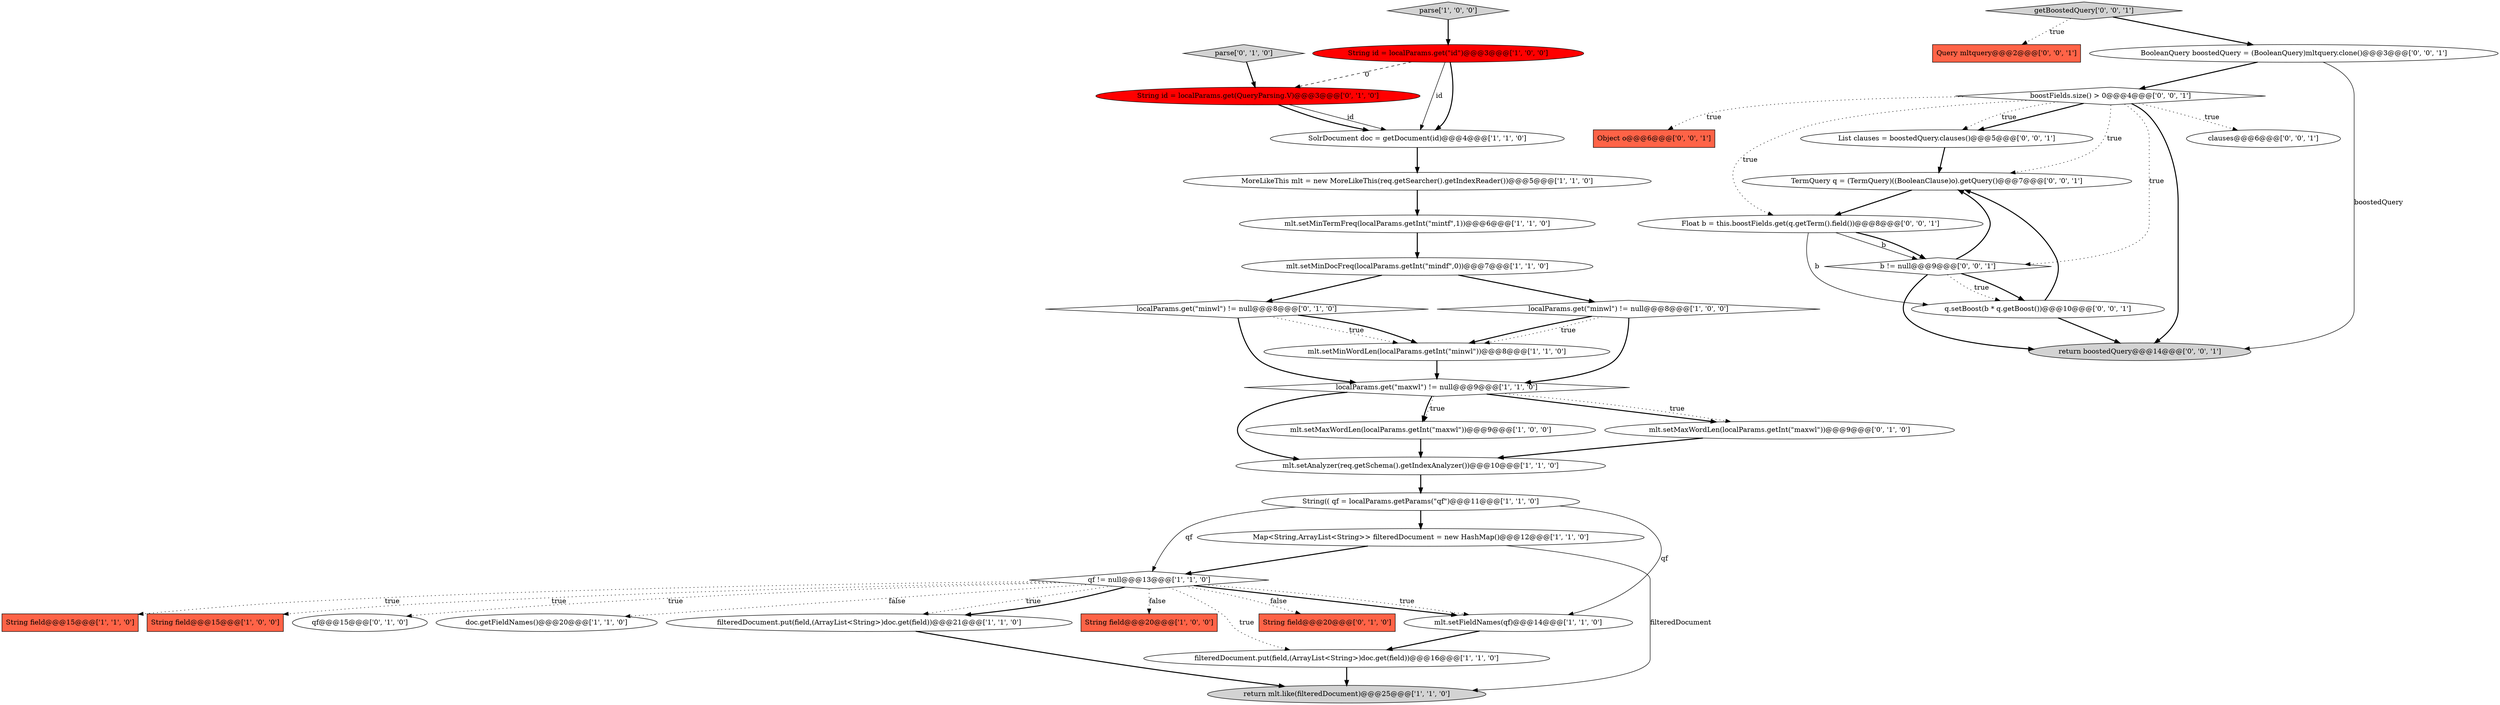 digraph {
10 [style = filled, label = "qf != null@@@13@@@['1', '1', '0']", fillcolor = white, shape = diamond image = "AAA0AAABBB1BBB"];
15 [style = filled, label = "localParams.get(\"maxwl\") != null@@@9@@@['1', '1', '0']", fillcolor = white, shape = diamond image = "AAA0AAABBB1BBB"];
31 [style = filled, label = "Query mltquery@@@2@@@['0', '0', '1']", fillcolor = tomato, shape = box image = "AAA0AAABBB3BBB"];
9 [style = filled, label = "mlt.setAnalyzer(req.getSchema().getIndexAnalyzer())@@@10@@@['1', '1', '0']", fillcolor = white, shape = ellipse image = "AAA0AAABBB1BBB"];
35 [style = filled, label = "TermQuery q = (TermQuery)((BooleanClause)o).getQuery()@@@7@@@['0', '0', '1']", fillcolor = white, shape = ellipse image = "AAA0AAABBB3BBB"];
24 [style = filled, label = "String field@@@20@@@['0', '1', '0']", fillcolor = tomato, shape = box image = "AAA0AAABBB2BBB"];
2 [style = filled, label = "filteredDocument.put(field,(ArrayList<String>)doc.get(field))@@@21@@@['1', '1', '0']", fillcolor = white, shape = ellipse image = "AAA0AAABBB1BBB"];
22 [style = filled, label = "localParams.get(\"minwl\") != null@@@8@@@['0', '1', '0']", fillcolor = white, shape = diamond image = "AAA0AAABBB2BBB"];
19 [style = filled, label = "filteredDocument.put(field,(ArrayList<String>)doc.get(field))@@@16@@@['1', '1', '0']", fillcolor = white, shape = ellipse image = "AAA0AAABBB1BBB"];
1 [style = filled, label = "localParams.get(\"minwl\") != null@@@8@@@['1', '0', '0']", fillcolor = white, shape = diamond image = "AAA0AAABBB1BBB"];
3 [style = filled, label = "mlt.setMinDocFreq(localParams.getInt(\"mindf\",0))@@@7@@@['1', '1', '0']", fillcolor = white, shape = ellipse image = "AAA0AAABBB1BBB"];
7 [style = filled, label = "String field@@@15@@@['1', '1', '0']", fillcolor = tomato, shape = box image = "AAA0AAABBB1BBB"];
6 [style = filled, label = "parse['1', '0', '0']", fillcolor = lightgray, shape = diamond image = "AAA0AAABBB1BBB"];
13 [style = filled, label = "mlt.setMaxWordLen(localParams.getInt(\"maxwl\"))@@@9@@@['1', '0', '0']", fillcolor = white, shape = ellipse image = "AAA0AAABBB1BBB"];
32 [style = filled, label = "b != null@@@9@@@['0', '0', '1']", fillcolor = white, shape = diamond image = "AAA0AAABBB3BBB"];
16 [style = filled, label = "String(( qf = localParams.getParams(\"qf\")@@@11@@@['1', '1', '0']", fillcolor = white, shape = ellipse image = "AAA0AAABBB1BBB"];
37 [style = filled, label = "boostFields.size() > 0@@@4@@@['0', '0', '1']", fillcolor = white, shape = diamond image = "AAA0AAABBB3BBB"];
39 [style = filled, label = "clauses@@@6@@@['0', '0', '1']", fillcolor = white, shape = ellipse image = "AAA0AAABBB3BBB"];
4 [style = filled, label = "String field@@@15@@@['1', '0', '0']", fillcolor = tomato, shape = box image = "AAA0AAABBB1BBB"];
14 [style = filled, label = "mlt.setMinTermFreq(localParams.getInt(\"mintf\",1))@@@6@@@['1', '1', '0']", fillcolor = white, shape = ellipse image = "AAA0AAABBB1BBB"];
38 [style = filled, label = "Object o@@@6@@@['0', '0', '1']", fillcolor = tomato, shape = box image = "AAA0AAABBB3BBB"];
27 [style = filled, label = "parse['0', '1', '0']", fillcolor = lightgray, shape = diamond image = "AAA0AAABBB2BBB"];
18 [style = filled, label = "mlt.setMinWordLen(localParams.getInt(\"minwl\"))@@@8@@@['1', '1', '0']", fillcolor = white, shape = ellipse image = "AAA0AAABBB1BBB"];
26 [style = filled, label = "qf@@@15@@@['0', '1', '0']", fillcolor = white, shape = ellipse image = "AAA0AAABBB2BBB"];
17 [style = filled, label = "doc.getFieldNames()@@@20@@@['1', '1', '0']", fillcolor = white, shape = ellipse image = "AAA0AAABBB1BBB"];
33 [style = filled, label = "q.setBoost(b * q.getBoost())@@@10@@@['0', '0', '1']", fillcolor = white, shape = ellipse image = "AAA0AAABBB3BBB"];
30 [style = filled, label = "getBoostedQuery['0', '0', '1']", fillcolor = lightgray, shape = diamond image = "AAA0AAABBB3BBB"];
0 [style = filled, label = "String id = localParams.get(\"id\")@@@3@@@['1', '0', '0']", fillcolor = red, shape = ellipse image = "AAA1AAABBB1BBB"];
28 [style = filled, label = "List clauses = boostedQuery.clauses()@@@5@@@['0', '0', '1']", fillcolor = white, shape = ellipse image = "AAA0AAABBB3BBB"];
11 [style = filled, label = "String field@@@20@@@['1', '0', '0']", fillcolor = tomato, shape = box image = "AAA0AAABBB1BBB"];
25 [style = filled, label = "String id = localParams.get(QueryParsing.V)@@@3@@@['0', '1', '0']", fillcolor = red, shape = ellipse image = "AAA1AAABBB2BBB"];
21 [style = filled, label = "Map<String,ArrayList<String>> filteredDocument = new HashMap()@@@12@@@['1', '1', '0']", fillcolor = white, shape = ellipse image = "AAA0AAABBB1BBB"];
20 [style = filled, label = "mlt.setFieldNames(qf)@@@14@@@['1', '1', '0']", fillcolor = white, shape = ellipse image = "AAA0AAABBB1BBB"];
5 [style = filled, label = "MoreLikeThis mlt = new MoreLikeThis(req.getSearcher().getIndexReader())@@@5@@@['1', '1', '0']", fillcolor = white, shape = ellipse image = "AAA0AAABBB1BBB"];
12 [style = filled, label = "return mlt.like(filteredDocument)@@@25@@@['1', '1', '0']", fillcolor = lightgray, shape = ellipse image = "AAA0AAABBB1BBB"];
23 [style = filled, label = "mlt.setMaxWordLen(localParams.getInt(\"maxwl\"))@@@9@@@['0', '1', '0']", fillcolor = white, shape = ellipse image = "AAA0AAABBB2BBB"];
8 [style = filled, label = "SolrDocument doc = getDocument(id)@@@4@@@['1', '1', '0']", fillcolor = white, shape = ellipse image = "AAA0AAABBB1BBB"];
36 [style = filled, label = "BooleanQuery boostedQuery = (BooleanQuery)mltquery.clone()@@@3@@@['0', '0', '1']", fillcolor = white, shape = ellipse image = "AAA0AAABBB3BBB"];
34 [style = filled, label = "return boostedQuery@@@14@@@['0', '0', '1']", fillcolor = lightgray, shape = ellipse image = "AAA0AAABBB3BBB"];
29 [style = filled, label = "Float b = this.boostFields.get(q.getTerm().field())@@@8@@@['0', '0', '1']", fillcolor = white, shape = ellipse image = "AAA0AAABBB3BBB"];
14->3 [style = bold, label=""];
32->35 [style = bold, label=""];
21->10 [style = bold, label=""];
15->23 [style = bold, label=""];
33->35 [style = bold, label=""];
15->13 [style = bold, label=""];
10->20 [style = bold, label=""];
22->15 [style = bold, label=""];
37->28 [style = bold, label=""];
35->29 [style = bold, label=""];
22->18 [style = dotted, label="true"];
10->24 [style = dotted, label="false"];
3->1 [style = bold, label=""];
19->12 [style = bold, label=""];
1->15 [style = bold, label=""];
18->15 [style = bold, label=""];
1->18 [style = bold, label=""];
30->36 [style = bold, label=""];
6->0 [style = bold, label=""];
37->29 [style = dotted, label="true"];
32->34 [style = bold, label=""];
5->14 [style = bold, label=""];
16->20 [style = solid, label="qf"];
3->22 [style = bold, label=""];
29->32 [style = solid, label="b"];
9->16 [style = bold, label=""];
32->33 [style = bold, label=""];
2->12 [style = bold, label=""];
32->33 [style = dotted, label="true"];
15->13 [style = dotted, label="true"];
1->18 [style = dotted, label="true"];
16->10 [style = solid, label="qf"];
25->8 [style = solid, label="id"];
36->34 [style = solid, label="boostedQuery"];
37->38 [style = dotted, label="true"];
28->35 [style = bold, label=""];
37->35 [style = dotted, label="true"];
22->18 [style = bold, label=""];
10->11 [style = dotted, label="false"];
0->25 [style = dashed, label="0"];
8->5 [style = bold, label=""];
37->32 [style = dotted, label="true"];
10->2 [style = dotted, label="true"];
15->9 [style = bold, label=""];
10->20 [style = dotted, label="true"];
16->21 [style = bold, label=""];
37->34 [style = bold, label=""];
29->32 [style = bold, label=""];
10->19 [style = dotted, label="true"];
10->17 [style = dotted, label="false"];
37->39 [style = dotted, label="true"];
0->8 [style = bold, label=""];
0->8 [style = solid, label="id"];
10->26 [style = dotted, label="true"];
10->2 [style = bold, label=""];
25->8 [style = bold, label=""];
37->28 [style = dotted, label="true"];
13->9 [style = bold, label=""];
36->37 [style = bold, label=""];
10->4 [style = dotted, label="true"];
29->33 [style = solid, label="b"];
15->23 [style = dotted, label="true"];
20->19 [style = bold, label=""];
23->9 [style = bold, label=""];
33->34 [style = bold, label=""];
27->25 [style = bold, label=""];
10->7 [style = dotted, label="true"];
21->12 [style = solid, label="filteredDocument"];
30->31 [style = dotted, label="true"];
}
